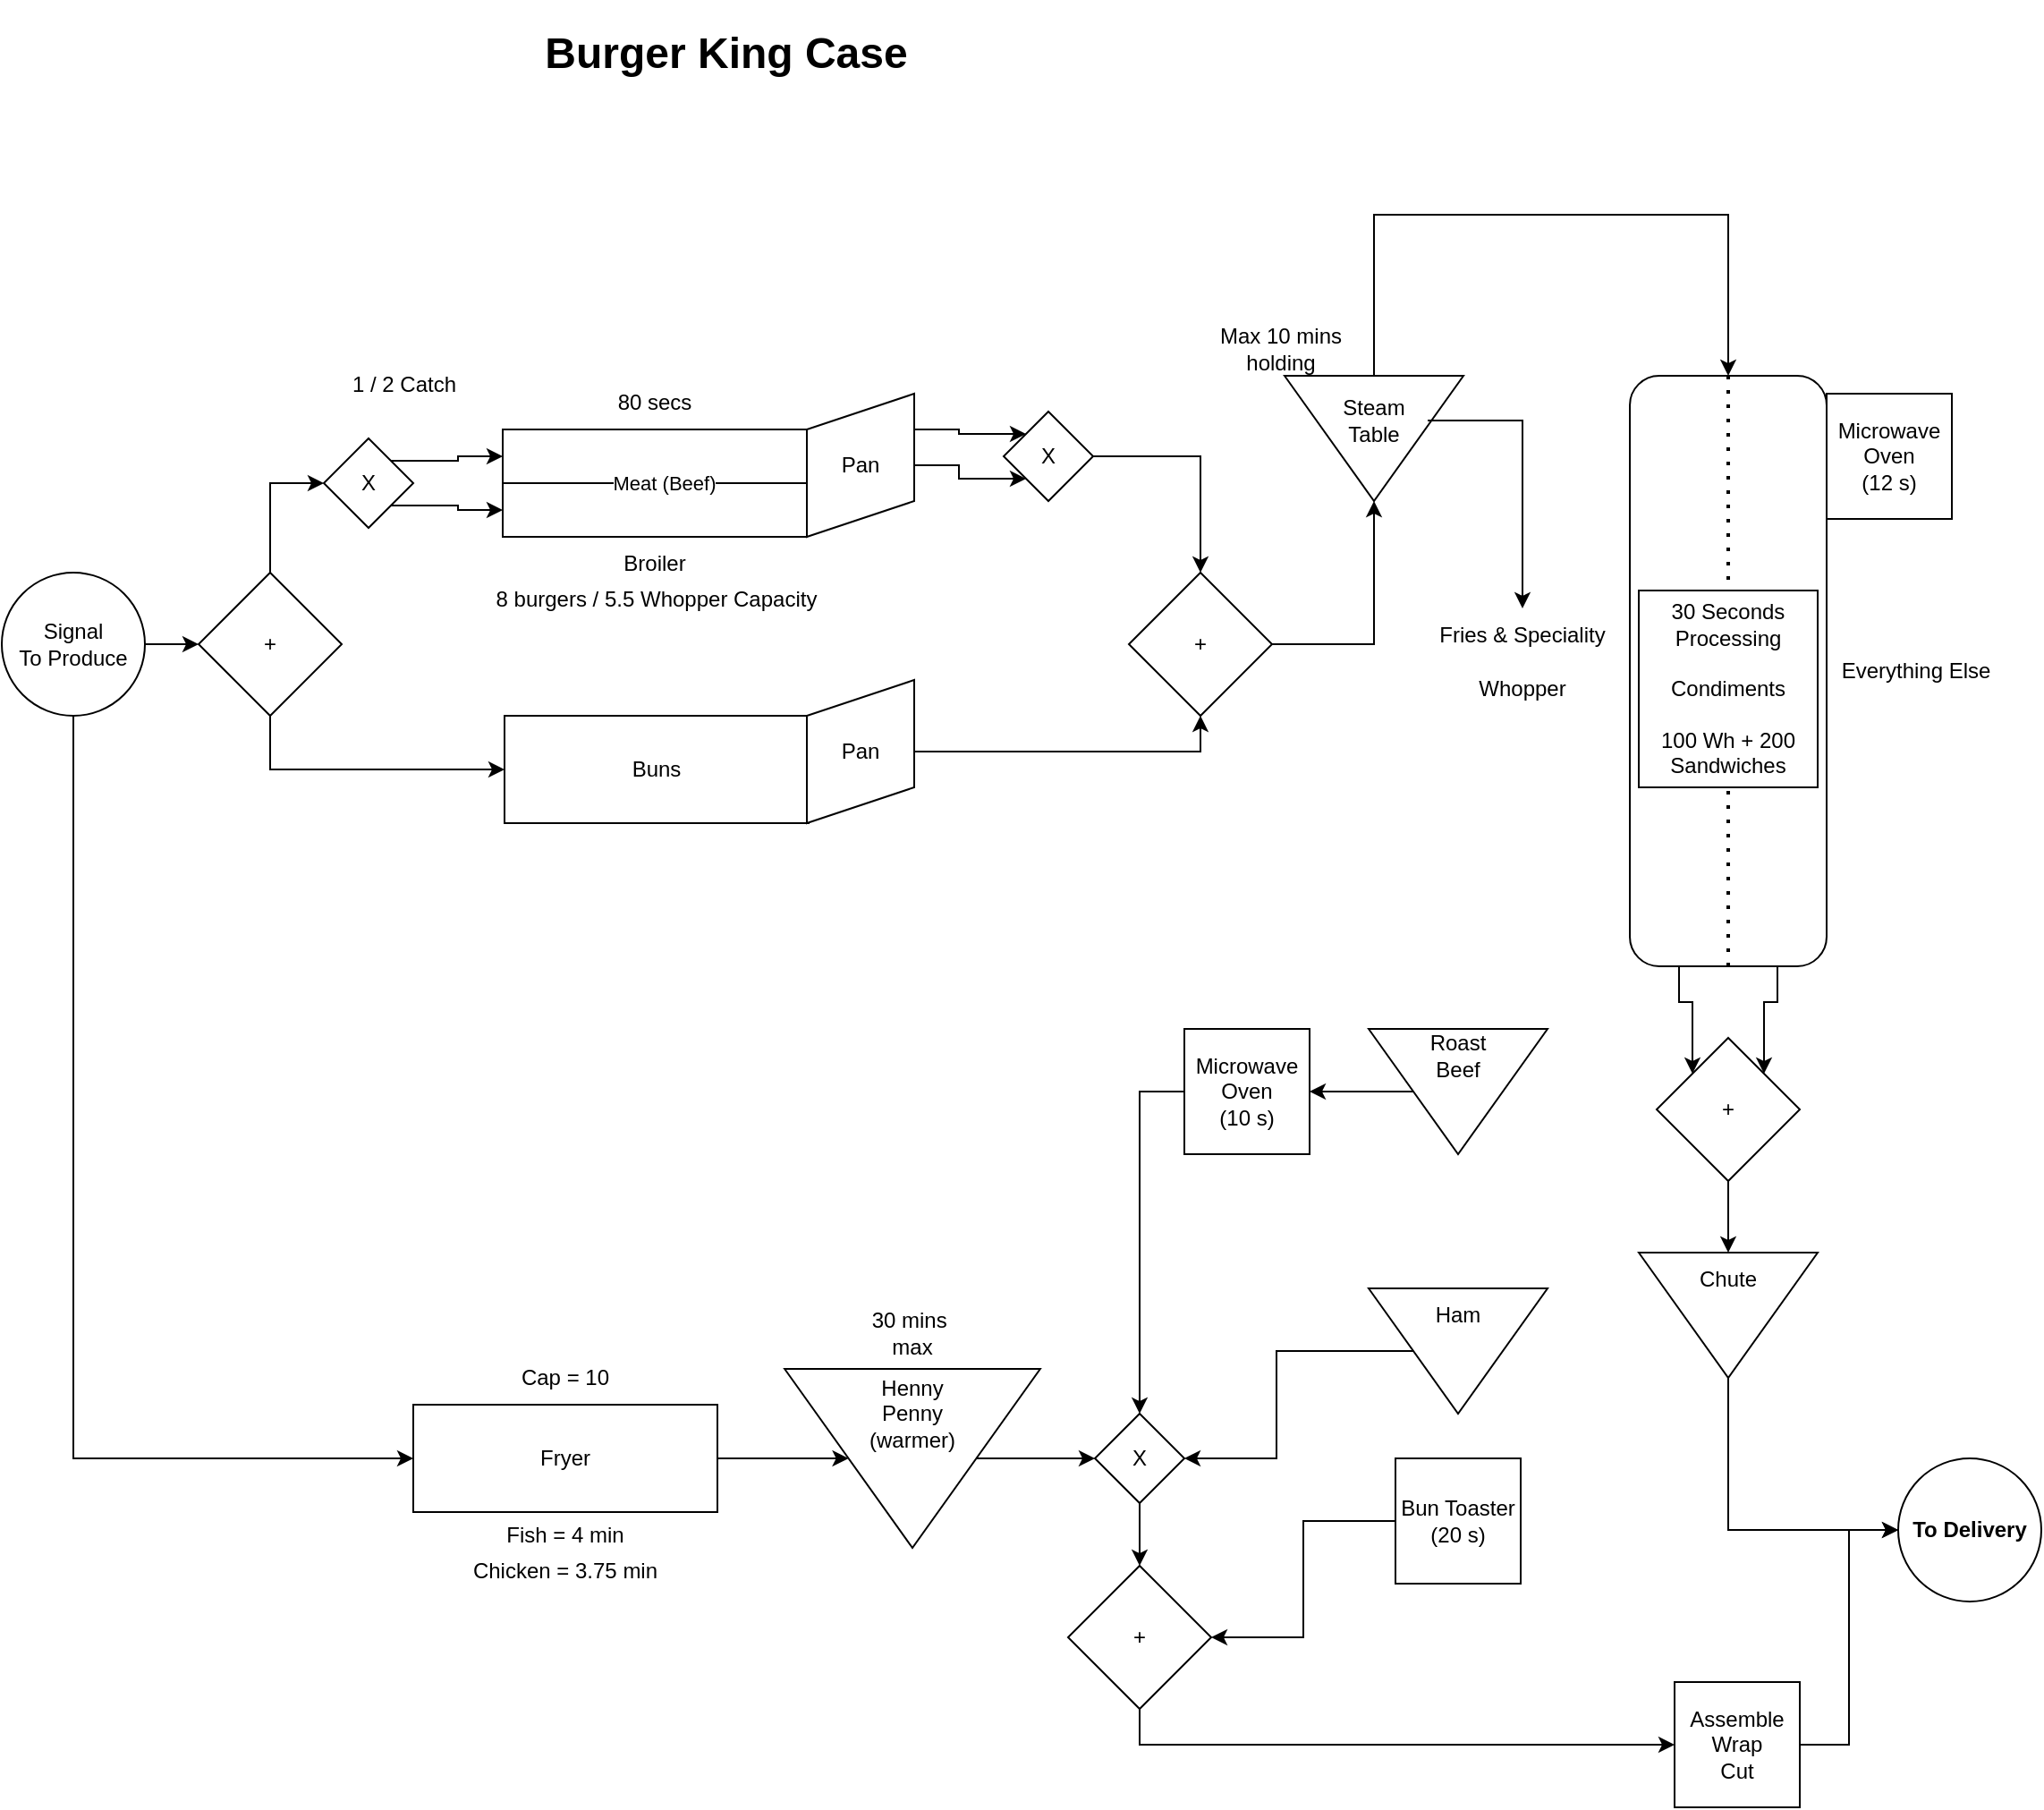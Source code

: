 <mxfile version="20.6.0" type="github">
  <diagram id="ZmTQsGyC3gOferpsJpjG" name="Page-1">
    <mxGraphModel dx="722" dy="1270" grid="1" gridSize="10" guides="1" tooltips="1" connect="1" arrows="1" fold="1" page="1" pageScale="1" pageWidth="827" pageHeight="1169" math="0" shadow="0">
      <root>
        <mxCell id="0" />
        <mxCell id="1" parent="0" />
        <mxCell id="rAJp_Ca5s8pgxqW0aR0g-1" value="&lt;h1&gt;Burger King Case&lt;/h1&gt;&lt;div&gt;&lt;br&gt;&lt;/div&gt;" style="text;html=1;strokeColor=none;fillColor=none;spacing=5;spacingTop=-20;whiteSpace=wrap;overflow=hidden;rounded=0;align=center;" vertex="1" parent="1">
          <mxGeometry x="280" y="20" width="270" height="120" as="geometry" />
        </mxCell>
        <mxCell id="rAJp_Ca5s8pgxqW0aR0g-4" style="edgeStyle=orthogonalEdgeStyle;rounded=0;orthogonalLoop=1;jettySize=auto;html=1;exitX=1;exitY=0.5;exitDx=0;exitDy=0;entryX=0;entryY=0.5;entryDx=0;entryDy=0;" edge="1" parent="1" source="rAJp_Ca5s8pgxqW0aR0g-2" target="rAJp_Ca5s8pgxqW0aR0g-3">
          <mxGeometry relative="1" as="geometry" />
        </mxCell>
        <mxCell id="rAJp_Ca5s8pgxqW0aR0g-70" style="edgeStyle=orthogonalEdgeStyle;rounded=0;orthogonalLoop=1;jettySize=auto;html=1;exitX=0.5;exitY=1;exitDx=0;exitDy=0;entryX=0;entryY=0.5;entryDx=0;entryDy=0;" edge="1" parent="1" source="rAJp_Ca5s8pgxqW0aR0g-2" target="rAJp_Ca5s8pgxqW0aR0g-60">
          <mxGeometry relative="1" as="geometry" />
        </mxCell>
        <mxCell id="rAJp_Ca5s8pgxqW0aR0g-2" value="Signal&lt;br&gt;To Produce" style="ellipse;whiteSpace=wrap;html=1;aspect=fixed;" vertex="1" parent="1">
          <mxGeometry x="10" y="330" width="80" height="80" as="geometry" />
        </mxCell>
        <mxCell id="rAJp_Ca5s8pgxqW0aR0g-20" style="edgeStyle=orthogonalEdgeStyle;rounded=0;orthogonalLoop=1;jettySize=auto;html=1;exitX=0.5;exitY=0;exitDx=0;exitDy=0;entryX=0;entryY=0.5;entryDx=0;entryDy=0;" edge="1" parent="1" source="rAJp_Ca5s8pgxqW0aR0g-3" target="rAJp_Ca5s8pgxqW0aR0g-6">
          <mxGeometry relative="1" as="geometry" />
        </mxCell>
        <mxCell id="rAJp_Ca5s8pgxqW0aR0g-31" style="edgeStyle=orthogonalEdgeStyle;rounded=0;orthogonalLoop=1;jettySize=auto;html=1;exitX=0.5;exitY=1;exitDx=0;exitDy=0;" edge="1" parent="1" source="rAJp_Ca5s8pgxqW0aR0g-3" target="rAJp_Ca5s8pgxqW0aR0g-10">
          <mxGeometry relative="1" as="geometry" />
        </mxCell>
        <mxCell id="rAJp_Ca5s8pgxqW0aR0g-3" value="+" style="rhombus;whiteSpace=wrap;html=1;" vertex="1" parent="1">
          <mxGeometry x="120" y="330" width="80" height="80" as="geometry" />
        </mxCell>
        <mxCell id="rAJp_Ca5s8pgxqW0aR0g-5" value="" style="rounded=0;whiteSpace=wrap;html=1;" vertex="1" parent="1">
          <mxGeometry x="290" y="250" width="170" height="60" as="geometry" />
        </mxCell>
        <mxCell id="rAJp_Ca5s8pgxqW0aR0g-23" style="edgeStyle=orthogonalEdgeStyle;rounded=0;orthogonalLoop=1;jettySize=auto;html=1;exitX=1;exitY=0;exitDx=0;exitDy=0;entryX=0;entryY=0.25;entryDx=0;entryDy=0;" edge="1" parent="1" source="rAJp_Ca5s8pgxqW0aR0g-6" target="rAJp_Ca5s8pgxqW0aR0g-5">
          <mxGeometry relative="1" as="geometry" />
        </mxCell>
        <mxCell id="rAJp_Ca5s8pgxqW0aR0g-24" style="edgeStyle=orthogonalEdgeStyle;rounded=0;orthogonalLoop=1;jettySize=auto;html=1;exitX=1;exitY=1;exitDx=0;exitDy=0;entryX=0;entryY=0.75;entryDx=0;entryDy=0;" edge="1" parent="1" source="rAJp_Ca5s8pgxqW0aR0g-6" target="rAJp_Ca5s8pgxqW0aR0g-5">
          <mxGeometry relative="1" as="geometry" />
        </mxCell>
        <mxCell id="rAJp_Ca5s8pgxqW0aR0g-6" value="X" style="rhombus;whiteSpace=wrap;html=1;" vertex="1" parent="1">
          <mxGeometry x="190" y="255" width="50" height="50" as="geometry" />
        </mxCell>
        <mxCell id="rAJp_Ca5s8pgxqW0aR0g-7" value="" style="endArrow=none;html=1;rounded=0;exitX=0;exitY=0.5;exitDx=0;exitDy=0;entryX=1;entryY=0.5;entryDx=0;entryDy=0;textOpacity=50;" edge="1" parent="1" source="rAJp_Ca5s8pgxqW0aR0g-5" target="rAJp_Ca5s8pgxqW0aR0g-5">
          <mxGeometry width="50" height="50" relative="1" as="geometry">
            <mxPoint x="390" y="410" as="sourcePoint" />
            <mxPoint x="440" y="360" as="targetPoint" />
          </mxGeometry>
        </mxCell>
        <mxCell id="rAJp_Ca5s8pgxqW0aR0g-26" value="Meat (Beef)" style="edgeLabel;html=1;align=center;verticalAlign=middle;resizable=0;points=[];" vertex="1" connectable="0" parent="rAJp_Ca5s8pgxqW0aR0g-7">
          <mxGeometry x="0.079" relative="1" as="geometry">
            <mxPoint x="-2" as="offset" />
          </mxGeometry>
        </mxCell>
        <mxCell id="rAJp_Ca5s8pgxqW0aR0g-27" style="edgeStyle=orthogonalEdgeStyle;rounded=0;orthogonalLoop=1;jettySize=auto;html=1;exitX=0.25;exitY=0;exitDx=0;exitDy=0;entryX=0;entryY=0;entryDx=0;entryDy=0;" edge="1" parent="1" source="rAJp_Ca5s8pgxqW0aR0g-8" target="rAJp_Ca5s8pgxqW0aR0g-9">
          <mxGeometry relative="1" as="geometry" />
        </mxCell>
        <mxCell id="rAJp_Ca5s8pgxqW0aR0g-28" style="edgeStyle=orthogonalEdgeStyle;rounded=0;orthogonalLoop=1;jettySize=auto;html=1;exitX=0.5;exitY=0;exitDx=0;exitDy=0;entryX=0;entryY=1;entryDx=0;entryDy=0;" edge="1" parent="1" source="rAJp_Ca5s8pgxqW0aR0g-8" target="rAJp_Ca5s8pgxqW0aR0g-9">
          <mxGeometry relative="1" as="geometry" />
        </mxCell>
        <mxCell id="rAJp_Ca5s8pgxqW0aR0g-8" value="Pan" style="shape=parallelogram;perimeter=parallelogramPerimeter;whiteSpace=wrap;html=1;fixedSize=1;size=20;direction=east;rotation=90;flipH=1;horizontal=0;" vertex="1" parent="1">
          <mxGeometry x="450" y="240" width="80" height="60" as="geometry" />
        </mxCell>
        <mxCell id="rAJp_Ca5s8pgxqW0aR0g-29" style="edgeStyle=orthogonalEdgeStyle;rounded=0;orthogonalLoop=1;jettySize=auto;html=1;exitX=1;exitY=0.5;exitDx=0;exitDy=0;entryX=0.5;entryY=0;entryDx=0;entryDy=0;" edge="1" parent="1" source="rAJp_Ca5s8pgxqW0aR0g-9" target="rAJp_Ca5s8pgxqW0aR0g-13">
          <mxGeometry relative="1" as="geometry" />
        </mxCell>
        <mxCell id="rAJp_Ca5s8pgxqW0aR0g-9" value="X" style="rhombus;whiteSpace=wrap;html=1;" vertex="1" parent="1">
          <mxGeometry x="570" y="240" width="50" height="50" as="geometry" />
        </mxCell>
        <mxCell id="rAJp_Ca5s8pgxqW0aR0g-10" value="Buns" style="rounded=0;whiteSpace=wrap;html=1;" vertex="1" parent="1">
          <mxGeometry x="291" y="410" width="170" height="60" as="geometry" />
        </mxCell>
        <mxCell id="rAJp_Ca5s8pgxqW0aR0g-30" style="edgeStyle=orthogonalEdgeStyle;rounded=0;orthogonalLoop=1;jettySize=auto;html=1;exitX=0.5;exitY=0;exitDx=0;exitDy=0;entryX=0.5;entryY=1;entryDx=0;entryDy=0;" edge="1" parent="1" source="rAJp_Ca5s8pgxqW0aR0g-11" target="rAJp_Ca5s8pgxqW0aR0g-13">
          <mxGeometry relative="1" as="geometry" />
        </mxCell>
        <mxCell id="rAJp_Ca5s8pgxqW0aR0g-11" value="Pan" style="shape=parallelogram;perimeter=parallelogramPerimeter;whiteSpace=wrap;html=1;fixedSize=1;size=20;direction=east;rotation=90;flipH=1;horizontal=0;" vertex="1" parent="1">
          <mxGeometry x="450" y="400" width="80" height="60" as="geometry" />
        </mxCell>
        <mxCell id="rAJp_Ca5s8pgxqW0aR0g-32" style="edgeStyle=orthogonalEdgeStyle;rounded=0;orthogonalLoop=1;jettySize=auto;html=1;exitX=1;exitY=0.5;exitDx=0;exitDy=0;entryX=0;entryY=0;entryDx=50;entryDy=0;entryPerimeter=0;" edge="1" parent="1" source="rAJp_Ca5s8pgxqW0aR0g-13" target="rAJp_Ca5s8pgxqW0aR0g-14">
          <mxGeometry relative="1" as="geometry" />
        </mxCell>
        <mxCell id="rAJp_Ca5s8pgxqW0aR0g-13" value="+" style="rhombus;whiteSpace=wrap;html=1;" vertex="1" parent="1">
          <mxGeometry x="640" y="330" width="80" height="80" as="geometry" />
        </mxCell>
        <mxCell id="rAJp_Ca5s8pgxqW0aR0g-33" style="edgeStyle=orthogonalEdgeStyle;rounded=0;orthogonalLoop=1;jettySize=auto;html=1;exitX=0.5;exitY=1;exitDx=0;exitDy=0;exitPerimeter=0;entryX=0;entryY=0.5;entryDx=0;entryDy=0;" edge="1" parent="1" source="rAJp_Ca5s8pgxqW0aR0g-14" target="rAJp_Ca5s8pgxqW0aR0g-15">
          <mxGeometry relative="1" as="geometry">
            <Array as="points">
              <mxPoint x="777" y="130" />
              <mxPoint x="975" y="130" />
            </Array>
          </mxGeometry>
        </mxCell>
        <mxCell id="rAJp_Ca5s8pgxqW0aR0g-14" value="" style="verticalLabelPosition=bottom;verticalAlign=top;html=1;shape=mxgraph.basic.acute_triangle;dx=0.5;flipV=1;" vertex="1" parent="1">
          <mxGeometry x="727" y="220" width="100" height="70" as="geometry" />
        </mxCell>
        <mxCell id="rAJp_Ca5s8pgxqW0aR0g-35" style="edgeStyle=orthogonalEdgeStyle;rounded=0;orthogonalLoop=1;jettySize=auto;html=1;exitX=1;exitY=0.25;exitDx=0;exitDy=0;entryX=1;entryY=0;entryDx=0;entryDy=0;" edge="1" parent="1" source="rAJp_Ca5s8pgxqW0aR0g-15" target="rAJp_Ca5s8pgxqW0aR0g-18">
          <mxGeometry relative="1" as="geometry" />
        </mxCell>
        <mxCell id="rAJp_Ca5s8pgxqW0aR0g-36" style="edgeStyle=orthogonalEdgeStyle;rounded=0;orthogonalLoop=1;jettySize=auto;html=1;exitX=1;exitY=0.75;exitDx=0;exitDy=0;entryX=0;entryY=0;entryDx=0;entryDy=0;" edge="1" parent="1" source="rAJp_Ca5s8pgxqW0aR0g-15" target="rAJp_Ca5s8pgxqW0aR0g-18">
          <mxGeometry relative="1" as="geometry" />
        </mxCell>
        <mxCell id="rAJp_Ca5s8pgxqW0aR0g-15" value="" style="rounded=1;whiteSpace=wrap;html=1;direction=south;horizontal=0;" vertex="1" parent="1">
          <mxGeometry x="920" y="220" width="110" height="330" as="geometry" />
        </mxCell>
        <mxCell id="rAJp_Ca5s8pgxqW0aR0g-17" value="Microwave Oven&lt;br&gt;(12 s)" style="whiteSpace=wrap;html=1;aspect=fixed;" vertex="1" parent="1">
          <mxGeometry x="1030" y="230" width="70" height="70" as="geometry" />
        </mxCell>
        <mxCell id="rAJp_Ca5s8pgxqW0aR0g-43" style="edgeStyle=orthogonalEdgeStyle;rounded=0;orthogonalLoop=1;jettySize=auto;html=1;exitX=0.5;exitY=1;exitDx=0;exitDy=0;entryX=0.5;entryY=1;entryDx=0;entryDy=0;entryPerimeter=0;" edge="1" parent="1" source="rAJp_Ca5s8pgxqW0aR0g-18" target="rAJp_Ca5s8pgxqW0aR0g-19">
          <mxGeometry relative="1" as="geometry" />
        </mxCell>
        <mxCell id="rAJp_Ca5s8pgxqW0aR0g-18" value="+" style="rhombus;whiteSpace=wrap;html=1;" vertex="1" parent="1">
          <mxGeometry x="935" y="590" width="80" height="80" as="geometry" />
        </mxCell>
        <mxCell id="rAJp_Ca5s8pgxqW0aR0g-94" style="edgeStyle=orthogonalEdgeStyle;rounded=0;orthogonalLoop=1;jettySize=auto;html=1;exitX=0;exitY=0;exitDx=50;exitDy=0;exitPerimeter=0;entryX=0;entryY=0.5;entryDx=0;entryDy=0;" edge="1" parent="1" source="rAJp_Ca5s8pgxqW0aR0g-19" target="rAJp_Ca5s8pgxqW0aR0g-93">
          <mxGeometry relative="1" as="geometry" />
        </mxCell>
        <mxCell id="rAJp_Ca5s8pgxqW0aR0g-19" value="&lt;p style=&quot;line-height: 0%;&quot;&gt;&lt;br&gt;&lt;/p&gt;" style="verticalLabelPosition=bottom;verticalAlign=top;html=1;shape=mxgraph.basic.acute_triangle;dx=0.5;flipV=1;" vertex="1" parent="1">
          <mxGeometry x="925" y="710" width="100" height="70" as="geometry" />
        </mxCell>
        <mxCell id="rAJp_Ca5s8pgxqW0aR0g-42" value="" style="endArrow=none;dashed=1;html=1;dashPattern=1 3;strokeWidth=2;rounded=0;entryX=0;entryY=0.5;entryDx=0;entryDy=0;exitX=1;exitY=0.5;exitDx=0;exitDy=0;" edge="1" parent="1" source="rAJp_Ca5s8pgxqW0aR0g-15" target="rAJp_Ca5s8pgxqW0aR0g-15">
          <mxGeometry width="50" height="50" relative="1" as="geometry">
            <mxPoint x="830" y="490" as="sourcePoint" />
            <mxPoint x="880" y="440" as="targetPoint" />
          </mxGeometry>
        </mxCell>
        <mxCell id="rAJp_Ca5s8pgxqW0aR0g-44" value="80 secs" style="text;html=1;strokeColor=none;fillColor=none;align=center;verticalAlign=middle;whiteSpace=wrap;rounded=0;" vertex="1" parent="1">
          <mxGeometry x="345" y="220" width="60" height="30" as="geometry" />
        </mxCell>
        <mxCell id="rAJp_Ca5s8pgxqW0aR0g-45" value="Broiler" style="text;html=1;strokeColor=none;fillColor=none;align=center;verticalAlign=middle;whiteSpace=wrap;rounded=0;" vertex="1" parent="1">
          <mxGeometry x="345" y="310" width="60" height="30" as="geometry" />
        </mxCell>
        <mxCell id="rAJp_Ca5s8pgxqW0aR0g-46" value="8 burgers / 5.5 Whopper Capacity" style="text;html=1;strokeColor=none;fillColor=none;align=center;verticalAlign=middle;whiteSpace=wrap;rounded=0;" vertex="1" parent="1">
          <mxGeometry x="281" y="330" width="190" height="30" as="geometry" />
        </mxCell>
        <mxCell id="rAJp_Ca5s8pgxqW0aR0g-47" value="1 / 2 Catch" style="text;html=1;strokeColor=none;fillColor=none;align=center;verticalAlign=middle;whiteSpace=wrap;rounded=0;" vertex="1" parent="1">
          <mxGeometry x="200" y="210" width="70" height="30" as="geometry" />
        </mxCell>
        <mxCell id="rAJp_Ca5s8pgxqW0aR0g-61" value="" style="edgeStyle=orthogonalEdgeStyle;rounded=0;orthogonalLoop=1;jettySize=auto;html=1;" edge="1" parent="1" source="rAJp_Ca5s8pgxqW0aR0g-48" target="rAJp_Ca5s8pgxqW0aR0g-49">
          <mxGeometry relative="1" as="geometry" />
        </mxCell>
        <mxCell id="rAJp_Ca5s8pgxqW0aR0g-48" value="Steam Table" style="text;html=1;strokeColor=none;fillColor=none;align=center;verticalAlign=middle;whiteSpace=wrap;rounded=0;" vertex="1" parent="1">
          <mxGeometry x="747" y="230" width="60" height="30" as="geometry" />
        </mxCell>
        <mxCell id="rAJp_Ca5s8pgxqW0aR0g-49" value="Fries &amp;amp; Speciality" style="text;html=1;strokeColor=none;fillColor=none;align=center;verticalAlign=middle;whiteSpace=wrap;rounded=0;" vertex="1" parent="1">
          <mxGeometry x="810" y="350" width="100" height="30" as="geometry" />
        </mxCell>
        <mxCell id="rAJp_Ca5s8pgxqW0aR0g-50" value="Whopper" style="text;html=1;strokeColor=none;fillColor=none;align=center;verticalAlign=middle;whiteSpace=wrap;rounded=0;" vertex="1" parent="1">
          <mxGeometry x="810" y="380" width="100" height="30" as="geometry" />
        </mxCell>
        <mxCell id="rAJp_Ca5s8pgxqW0aR0g-51" value="30 Seconds Processing&lt;br&gt;&lt;br&gt;Condiments&lt;br&gt;&lt;br&gt;100 Wh + 200 Sandwiches" style="text;html=1;strokeColor=default;fillColor=default;align=center;verticalAlign=middle;whiteSpace=wrap;rounded=0;" vertex="1" parent="1">
          <mxGeometry x="925" y="340" width="100" height="110" as="geometry" />
        </mxCell>
        <mxCell id="rAJp_Ca5s8pgxqW0aR0g-52" value="Max 10 mins holding" style="text;html=1;strokeColor=none;fillColor=none;align=center;verticalAlign=middle;whiteSpace=wrap;rounded=0;" vertex="1" parent="1">
          <mxGeometry x="680" y="190" width="90" height="30" as="geometry" />
        </mxCell>
        <mxCell id="rAJp_Ca5s8pgxqW0aR0g-55" value="Everything Else" style="text;html=1;strokeColor=none;fillColor=none;align=center;verticalAlign=middle;whiteSpace=wrap;rounded=0;" vertex="1" parent="1">
          <mxGeometry x="1030" y="370" width="100" height="30" as="geometry" />
        </mxCell>
        <mxCell id="rAJp_Ca5s8pgxqW0aR0g-80" style="edgeStyle=orthogonalEdgeStyle;rounded=0;orthogonalLoop=1;jettySize=auto;html=1;exitX=0;exitY=0.5;exitDx=0;exitDy=0;entryX=0.5;entryY=0;entryDx=0;entryDy=0;" edge="1" parent="1" source="rAJp_Ca5s8pgxqW0aR0g-59" target="rAJp_Ca5s8pgxqW0aR0g-64">
          <mxGeometry relative="1" as="geometry" />
        </mxCell>
        <mxCell id="rAJp_Ca5s8pgxqW0aR0g-59" value="Microwave Oven&lt;br&gt;(10 s)" style="whiteSpace=wrap;html=1;aspect=fixed;" vertex="1" parent="1">
          <mxGeometry x="671" y="585" width="70" height="70" as="geometry" />
        </mxCell>
        <mxCell id="rAJp_Ca5s8pgxqW0aR0g-83" style="edgeStyle=orthogonalEdgeStyle;rounded=0;orthogonalLoop=1;jettySize=auto;html=1;exitX=1;exitY=0.5;exitDx=0;exitDy=0;entryX=0;entryY=0;entryDx=35.715;entryDy=50;entryPerimeter=0;" edge="1" parent="1" source="rAJp_Ca5s8pgxqW0aR0g-60" target="rAJp_Ca5s8pgxqW0aR0g-62">
          <mxGeometry relative="1" as="geometry" />
        </mxCell>
        <mxCell id="rAJp_Ca5s8pgxqW0aR0g-60" value="Fryer" style="rounded=0;whiteSpace=wrap;html=1;" vertex="1" parent="1">
          <mxGeometry x="240" y="795" width="170" height="60" as="geometry" />
        </mxCell>
        <mxCell id="rAJp_Ca5s8pgxqW0aR0g-82" style="edgeStyle=orthogonalEdgeStyle;rounded=0;orthogonalLoop=1;jettySize=auto;html=1;exitX=0;exitY=0;exitDx=107.145;exitDy=50;exitPerimeter=0;entryX=0;entryY=0.5;entryDx=0;entryDy=0;" edge="1" parent="1" source="rAJp_Ca5s8pgxqW0aR0g-62" target="rAJp_Ca5s8pgxqW0aR0g-64">
          <mxGeometry relative="1" as="geometry">
            <mxPoint x="620.5" y="790" as="targetPoint" />
          </mxGeometry>
        </mxCell>
        <mxCell id="rAJp_Ca5s8pgxqW0aR0g-62" value="" style="verticalLabelPosition=bottom;verticalAlign=top;html=1;shape=mxgraph.basic.acute_triangle;dx=0.5;flipV=1;" vertex="1" parent="1">
          <mxGeometry x="447.57" y="775" width="142.86" height="100" as="geometry" />
        </mxCell>
        <mxCell id="rAJp_Ca5s8pgxqW0aR0g-63" value="Henny Penny (warmer)" style="text;html=1;strokeColor=none;fillColor=none;align=center;verticalAlign=middle;whiteSpace=wrap;rounded=0;" vertex="1" parent="1">
          <mxGeometry x="489" y="785" width="60" height="30" as="geometry" />
        </mxCell>
        <mxCell id="rAJp_Ca5s8pgxqW0aR0g-84" style="edgeStyle=orthogonalEdgeStyle;rounded=0;orthogonalLoop=1;jettySize=auto;html=1;exitX=0.5;exitY=1;exitDx=0;exitDy=0;entryX=0.5;entryY=0;entryDx=0;entryDy=0;" edge="1" parent="1" source="rAJp_Ca5s8pgxqW0aR0g-64" target="rAJp_Ca5s8pgxqW0aR0g-66">
          <mxGeometry relative="1" as="geometry" />
        </mxCell>
        <mxCell id="rAJp_Ca5s8pgxqW0aR0g-64" value="X" style="rhombus;whiteSpace=wrap;html=1;" vertex="1" parent="1">
          <mxGeometry x="621" y="800" width="50" height="50" as="geometry" />
        </mxCell>
        <mxCell id="rAJp_Ca5s8pgxqW0aR0g-92" style="edgeStyle=orthogonalEdgeStyle;rounded=0;orthogonalLoop=1;jettySize=auto;html=1;exitX=0.5;exitY=1;exitDx=0;exitDy=0;entryX=0;entryY=0.5;entryDx=0;entryDy=0;" edge="1" parent="1" source="rAJp_Ca5s8pgxqW0aR0g-66" target="rAJp_Ca5s8pgxqW0aR0g-91">
          <mxGeometry relative="1" as="geometry" />
        </mxCell>
        <mxCell id="rAJp_Ca5s8pgxqW0aR0g-66" value="+" style="rhombus;whiteSpace=wrap;html=1;" vertex="1" parent="1">
          <mxGeometry x="606" y="885" width="80" height="80" as="geometry" />
        </mxCell>
        <mxCell id="rAJp_Ca5s8pgxqW0aR0g-67" value="Fish = 4 min" style="text;html=1;strokeColor=none;fillColor=none;align=center;verticalAlign=middle;whiteSpace=wrap;rounded=0;" vertex="1" parent="1">
          <mxGeometry x="230" y="853" width="190" height="30" as="geometry" />
        </mxCell>
        <mxCell id="rAJp_Ca5s8pgxqW0aR0g-68" value="Cap = 10" style="text;html=1;strokeColor=none;fillColor=none;align=center;verticalAlign=middle;whiteSpace=wrap;rounded=0;" vertex="1" parent="1">
          <mxGeometry x="295" y="765" width="60" height="30" as="geometry" />
        </mxCell>
        <mxCell id="rAJp_Ca5s8pgxqW0aR0g-69" value="Chicken = 3.75 min" style="text;html=1;strokeColor=none;fillColor=none;align=center;verticalAlign=middle;whiteSpace=wrap;rounded=0;" vertex="1" parent="1">
          <mxGeometry x="230" y="873" width="190" height="30" as="geometry" />
        </mxCell>
        <mxCell id="rAJp_Ca5s8pgxqW0aR0g-71" value="30 mins&amp;nbsp; max" style="text;html=1;strokeColor=none;fillColor=none;align=center;verticalAlign=middle;whiteSpace=wrap;rounded=0;" vertex="1" parent="1">
          <mxGeometry x="489" y="740" width="60" height="30" as="geometry" />
        </mxCell>
        <mxCell id="rAJp_Ca5s8pgxqW0aR0g-76" style="edgeStyle=orthogonalEdgeStyle;rounded=0;orthogonalLoop=1;jettySize=auto;html=1;exitX=0;exitY=0;exitDx=25;exitDy=35;exitPerimeter=0;entryX=1;entryY=0.5;entryDx=0;entryDy=0;" edge="1" parent="1" source="rAJp_Ca5s8pgxqW0aR0g-74" target="rAJp_Ca5s8pgxqW0aR0g-59">
          <mxGeometry relative="1" as="geometry" />
        </mxCell>
        <mxCell id="rAJp_Ca5s8pgxqW0aR0g-74" value="" style="verticalLabelPosition=bottom;verticalAlign=top;html=1;shape=mxgraph.basic.acute_triangle;dx=0.5;flipV=1;" vertex="1" parent="1">
          <mxGeometry x="774" y="585" width="100" height="70" as="geometry" />
        </mxCell>
        <mxCell id="rAJp_Ca5s8pgxqW0aR0g-75" value="Roast Beef" style="text;html=1;strokeColor=none;fillColor=none;align=center;verticalAlign=middle;whiteSpace=wrap;rounded=0;" vertex="1" parent="rAJp_Ca5s8pgxqW0aR0g-74">
          <mxGeometry x="20" width="60" height="30" as="geometry" />
        </mxCell>
        <mxCell id="rAJp_Ca5s8pgxqW0aR0g-79" value="Chute" style="text;html=1;strokeColor=none;fillColor=none;align=center;verticalAlign=middle;whiteSpace=wrap;rounded=0;" vertex="1" parent="1">
          <mxGeometry x="945" y="710" width="60" height="30" as="geometry" />
        </mxCell>
        <mxCell id="rAJp_Ca5s8pgxqW0aR0g-85" value="Roast Beef" style="text;html=1;strokeColor=none;fillColor=none;align=center;verticalAlign=middle;whiteSpace=wrap;rounded=0;" vertex="1" parent="1">
          <mxGeometry x="794" y="730" width="60" height="30" as="geometry" />
        </mxCell>
        <mxCell id="rAJp_Ca5s8pgxqW0aR0g-88" style="edgeStyle=orthogonalEdgeStyle;rounded=0;orthogonalLoop=1;jettySize=auto;html=1;exitX=0;exitY=0;exitDx=25;exitDy=35;exitPerimeter=0;entryX=1;entryY=0.5;entryDx=0;entryDy=0;" edge="1" parent="1" source="rAJp_Ca5s8pgxqW0aR0g-86" target="rAJp_Ca5s8pgxqW0aR0g-64">
          <mxGeometry relative="1" as="geometry" />
        </mxCell>
        <mxCell id="rAJp_Ca5s8pgxqW0aR0g-86" value="" style="verticalLabelPosition=bottom;verticalAlign=top;html=1;shape=mxgraph.basic.acute_triangle;dx=0.5;flipV=1;" vertex="1" parent="1">
          <mxGeometry x="774" y="730" width="100" height="70" as="geometry" />
        </mxCell>
        <mxCell id="rAJp_Ca5s8pgxqW0aR0g-87" value="Ham" style="text;html=1;strokeColor=none;fillColor=none;align=center;verticalAlign=middle;whiteSpace=wrap;rounded=0;" vertex="1" parent="rAJp_Ca5s8pgxqW0aR0g-86">
          <mxGeometry x="20" width="60" height="30" as="geometry" />
        </mxCell>
        <mxCell id="rAJp_Ca5s8pgxqW0aR0g-90" style="edgeStyle=orthogonalEdgeStyle;rounded=0;orthogonalLoop=1;jettySize=auto;html=1;exitX=0;exitY=0.5;exitDx=0;exitDy=0;entryX=1;entryY=0.5;entryDx=0;entryDy=0;" edge="1" parent="1" source="rAJp_Ca5s8pgxqW0aR0g-89" target="rAJp_Ca5s8pgxqW0aR0g-66">
          <mxGeometry relative="1" as="geometry" />
        </mxCell>
        <mxCell id="rAJp_Ca5s8pgxqW0aR0g-89" value="Bun Toaster (20 s)" style="whiteSpace=wrap;html=1;aspect=fixed;" vertex="1" parent="1">
          <mxGeometry x="789" y="825" width="70" height="70" as="geometry" />
        </mxCell>
        <mxCell id="rAJp_Ca5s8pgxqW0aR0g-95" style="edgeStyle=orthogonalEdgeStyle;rounded=0;orthogonalLoop=1;jettySize=auto;html=1;exitX=1;exitY=0.5;exitDx=0;exitDy=0;entryX=0;entryY=0.5;entryDx=0;entryDy=0;" edge="1" parent="1" source="rAJp_Ca5s8pgxqW0aR0g-91" target="rAJp_Ca5s8pgxqW0aR0g-93">
          <mxGeometry relative="1" as="geometry" />
        </mxCell>
        <mxCell id="rAJp_Ca5s8pgxqW0aR0g-91" value="Assemble&lt;br&gt;Wrap &lt;br&gt;Cut" style="whiteSpace=wrap;html=1;aspect=fixed;" vertex="1" parent="1">
          <mxGeometry x="945" y="950" width="70" height="70" as="geometry" />
        </mxCell>
        <mxCell id="rAJp_Ca5s8pgxqW0aR0g-93" value="To Delivery" style="ellipse;whiteSpace=wrap;html=1;aspect=fixed;strokeColor=default;fillColor=default;fontStyle=1" vertex="1" parent="1">
          <mxGeometry x="1070" y="825" width="80" height="80" as="geometry" />
        </mxCell>
      </root>
    </mxGraphModel>
  </diagram>
</mxfile>
